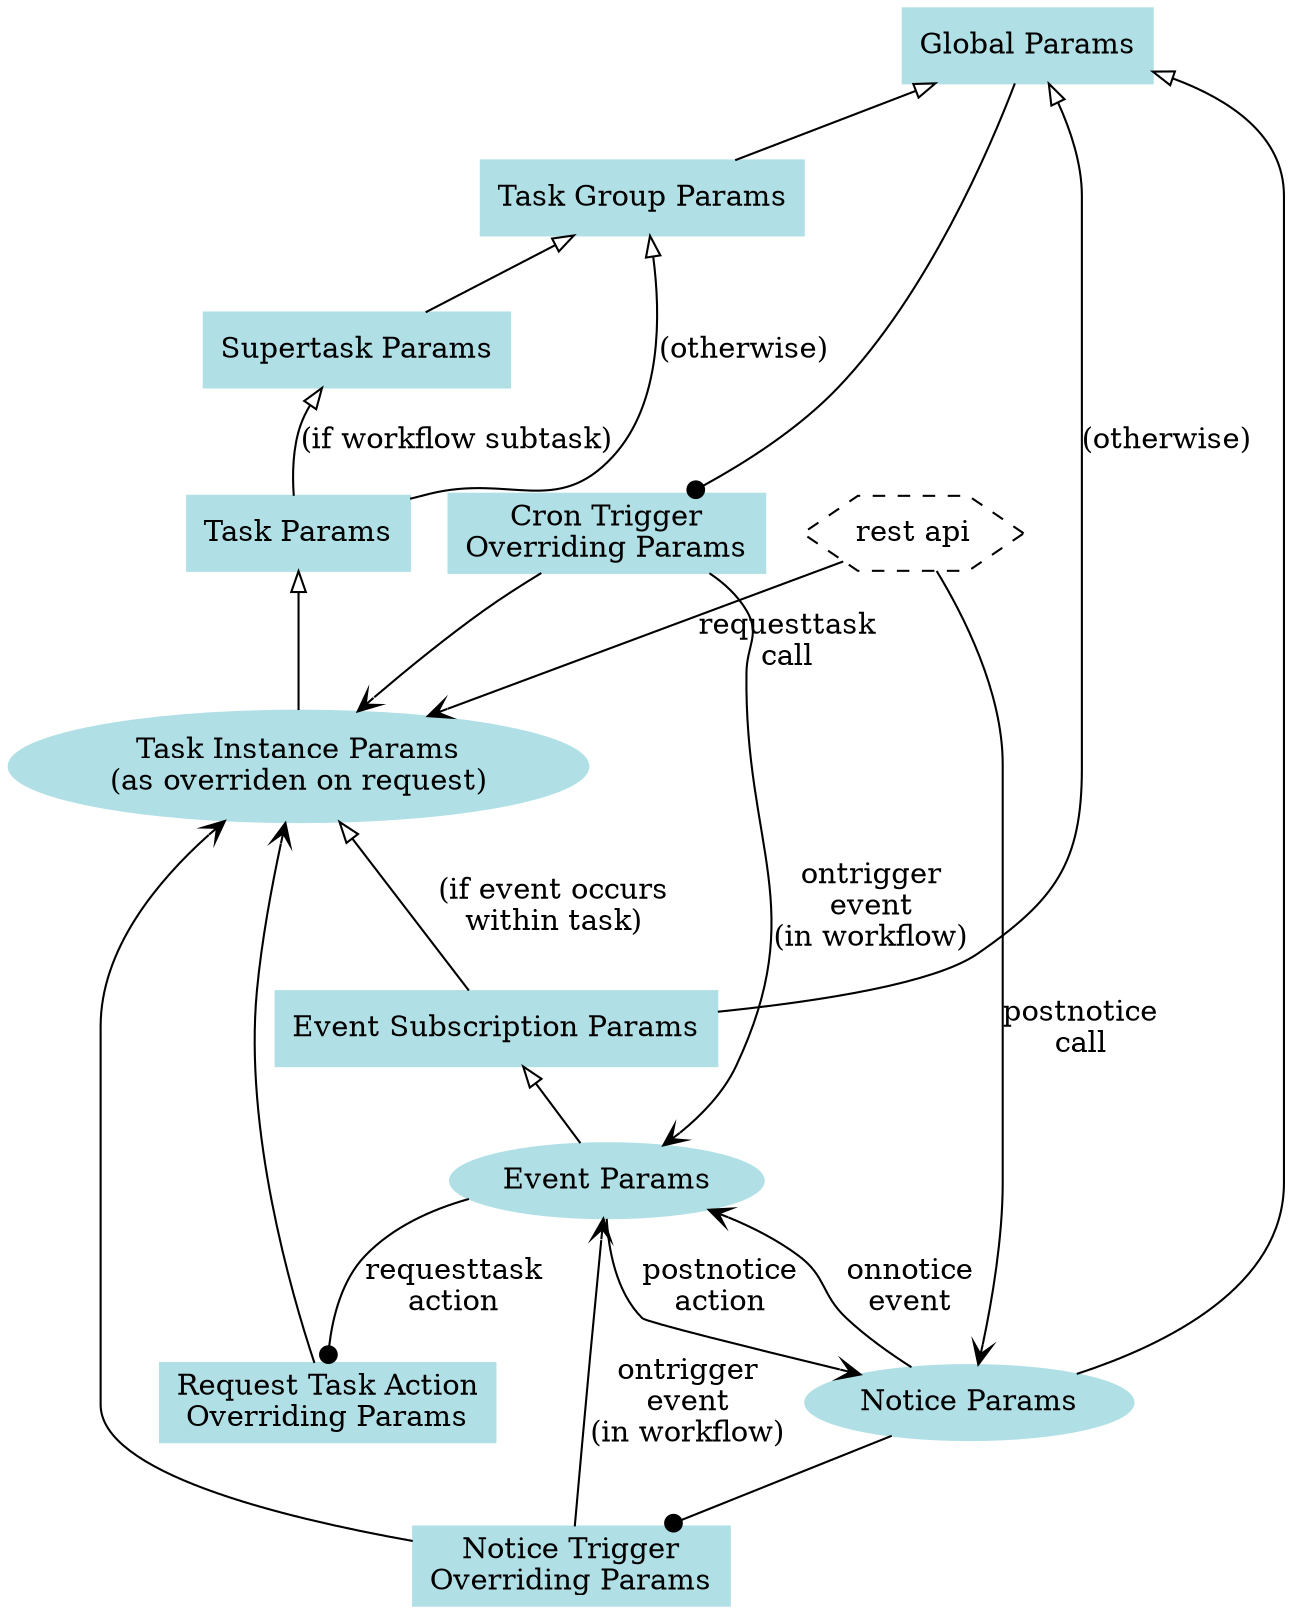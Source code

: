 graph g {

// configuration objects carrying params
node [shape=box,style=filled,color=powderblue]
global [label="Global Params"]
supertask [label="Supertask Params"]
taskgroup [label="Task Group Params"]
task [label="Task Params"]
eventsubscription [label="Event Subscription Params"]
noticetrigger [label="Notice Trigger\nOverriding Params"]
crontrigger [label="Cron Trigger\nOverriding Params"]
requesttaskaction [label="Request Task Action\nOverriding Params"]

// runtime objects carrying params
node [shape=ellipse]
taskinstance [label="Task Instance Params\n(as overriden on request)"]
event [label="Event Params"]
notice [label="Notice Params"]

// actors
node [shape=hexagon,style=dashed,color=""]
restapi [label="REST API"]
//time [label="time"]

// ParamSet inheritage (mostly in configuration)
edge [dir=back,arrowtail=onormal]
global -- taskgroup -- supertask
supertask -- task [label="(if workflow subtask)"]
taskgroup -- task [label="(otherwise)"]
task -- taskinstance
eventsubscription -- event
taskinstance -- eventsubscription [label="(if event occurs\nwithin task)",weight=0]
global -- eventsubscription [label="(otherwise)"]
global -- notice

// parameter injection at runtime
edge [dir=forward,arrowhead=vee]
crontrigger -- taskinstance
noticetrigger -- taskinstance
event -- notice [label="postnotice\naction"]
notice -- event [label="onnotice\nevent"]
restapi [label="rest api"]
restapi -- notice [label="postnotice\ncall"]
requesttaskaction -- taskinstance
restapi -- taskinstance [label="requesttask\ncall"]
//time -- crontrigger
crontrigger -- event [label="ontrigger\nevent\n(in workflow)"]
noticetrigger -- event [label="ontrigger\nevent\n(in workflow)"]

// context for parameters evaluation
edge [dir=forward,arrowhead=dot]
notice -- noticetrigger
global -- crontrigger
event -- requesttaskaction [label="requesttask\naction"]

}
